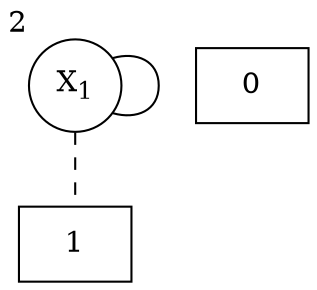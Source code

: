 graph { 1 [shape=box] 0 [shape=box]  2 [label=<X<SUB>1</SUB>>,shape=circle, xlabel=2]  2 -- 1 [style=dashed] 2 -- 2 }
